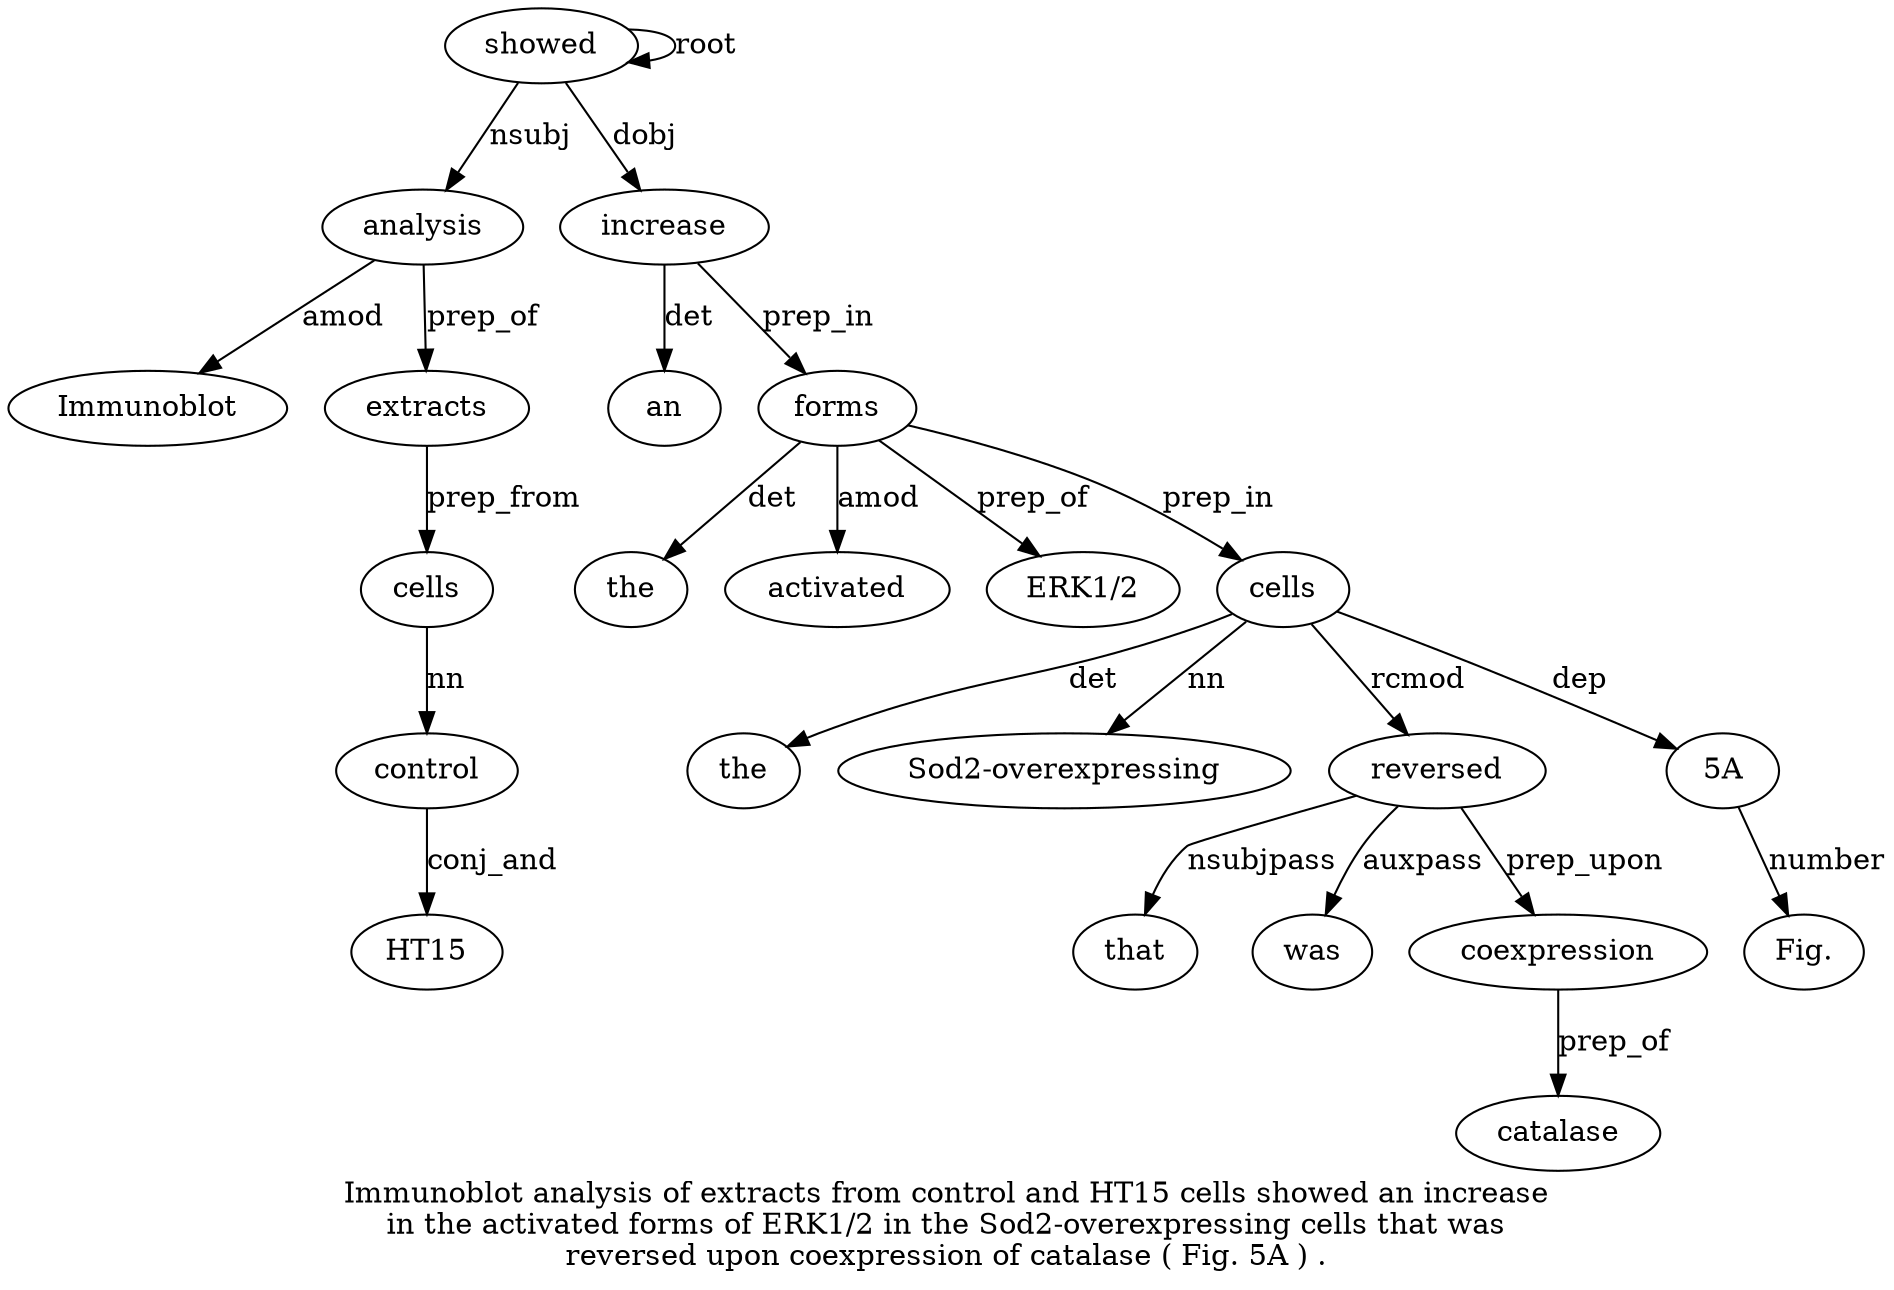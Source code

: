 digraph "Immunoblot analysis of extracts from control and HT15 cells showed an increase in the activated forms of ERK1/2 in the Sod2-overexpressing cells that was reversed upon coexpression of catalase ( Fig. 5A ) ." {
label="Immunoblot analysis of extracts from control and HT15 cells showed an increase
in the activated forms of ERK1/2 in the Sod2-overexpressing cells that was
reversed upon coexpression of catalase ( Fig. 5A ) .";
analysis2 [style=filled, fillcolor=white, label=analysis];
Immunoblot1 [style=filled, fillcolor=white, label=Immunoblot];
analysis2 -> Immunoblot1  [label=amod];
showed10 [style=filled, fillcolor=white, label=showed];
showed10 -> analysis2  [label=nsubj];
extracts4 [style=filled, fillcolor=white, label=extracts];
analysis2 -> extracts4  [label=prep_of];
cells9 [style=filled, fillcolor=white, label=cells];
control6 [style=filled, fillcolor=white, label=control];
cells9 -> control6  [label=nn];
HT158 [style=filled, fillcolor=white, label=HT15];
control6 -> HT158  [label=conj_and];
extracts4 -> cells9  [label=prep_from];
showed10 -> showed10  [label=root];
increase12 [style=filled, fillcolor=white, label=increase];
an11 [style=filled, fillcolor=white, label=an];
increase12 -> an11  [label=det];
showed10 -> increase12  [label=dobj];
forms16 [style=filled, fillcolor=white, label=forms];
the14 [style=filled, fillcolor=white, label=the];
forms16 -> the14  [label=det];
activated15 [style=filled, fillcolor=white, label=activated];
forms16 -> activated15  [label=amod];
increase12 -> forms16  [label=prep_in];
"ERK1/218" [style=filled, fillcolor=white, label="ERK1/2"];
forms16 -> "ERK1/218"  [label=prep_of];
cells22 [style=filled, fillcolor=white, label=cells];
the20 [style=filled, fillcolor=white, label=the];
cells22 -> the20  [label=det];
"Sod2-overexpressing1" [style=filled, fillcolor=white, label="Sod2-overexpressing"];
cells22 -> "Sod2-overexpressing1"  [label=nn];
forms16 -> cells22  [label=prep_in];
reversed25 [style=filled, fillcolor=white, label=reversed];
that23 [style=filled, fillcolor=white, label=that];
reversed25 -> that23  [label=nsubjpass];
was24 [style=filled, fillcolor=white, label=was];
reversed25 -> was24  [label=auxpass];
cells22 -> reversed25  [label=rcmod];
coexpression27 [style=filled, fillcolor=white, label=coexpression];
reversed25 -> coexpression27  [label=prep_upon];
catalase29 [style=filled, fillcolor=white, label=catalase];
coexpression27 -> catalase29  [label=prep_of];
"5A32" [style=filled, fillcolor=white, label="5A"];
"Fig.31" [style=filled, fillcolor=white, label="Fig."];
"5A32" -> "Fig.31"  [label=number];
cells22 -> "5A32"  [label=dep];
}
